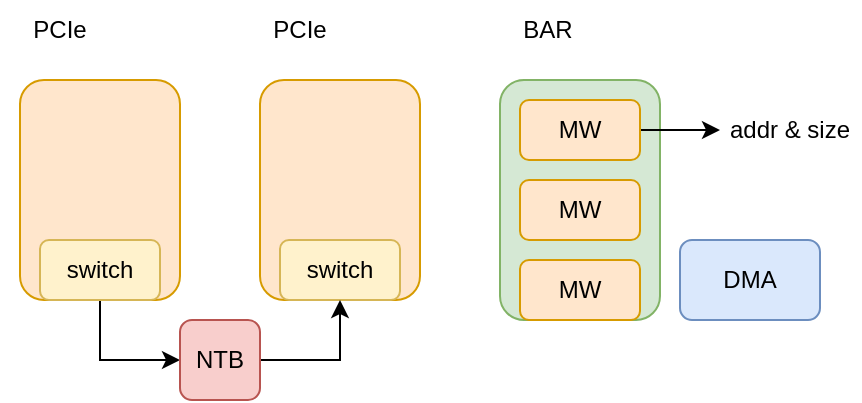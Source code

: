 <mxfile version="26.2.14">
  <diagram name="第 1 页" id="eUJRoe5F3ooiXL7w91g1">
    <mxGraphModel dx="786" dy="505" grid="1" gridSize="10" guides="1" tooltips="1" connect="1" arrows="1" fold="1" page="1" pageScale="1" pageWidth="827" pageHeight="1169" math="0" shadow="0">
      <root>
        <mxCell id="0" />
        <mxCell id="1" parent="0" />
        <mxCell id="lgDdJo2e1pRvO6nsSS1v-1" value="" style="rounded=1;whiteSpace=wrap;html=1;fillColor=#ffe6cc;strokeColor=#d79b00;" vertex="1" parent="1">
          <mxGeometry x="120" y="120" width="80" height="110" as="geometry" />
        </mxCell>
        <mxCell id="lgDdJo2e1pRvO6nsSS1v-2" value="PCIe" style="text;html=1;align=center;verticalAlign=middle;whiteSpace=wrap;rounded=0;" vertex="1" parent="1">
          <mxGeometry x="110" y="80" width="60" height="30" as="geometry" />
        </mxCell>
        <mxCell id="lgDdJo2e1pRvO6nsSS1v-3" value="" style="rounded=1;whiteSpace=wrap;html=1;fillColor=#ffe6cc;strokeColor=#d79b00;" vertex="1" parent="1">
          <mxGeometry x="240" y="120" width="80" height="110" as="geometry" />
        </mxCell>
        <mxCell id="lgDdJo2e1pRvO6nsSS1v-4" value="PCIe" style="text;html=1;align=center;verticalAlign=middle;whiteSpace=wrap;rounded=0;" vertex="1" parent="1">
          <mxGeometry x="230" y="80" width="60" height="30" as="geometry" />
        </mxCell>
        <mxCell id="lgDdJo2e1pRvO6nsSS1v-9" style="edgeStyle=orthogonalEdgeStyle;rounded=0;orthogonalLoop=1;jettySize=auto;html=1;exitX=0.5;exitY=1;exitDx=0;exitDy=0;entryX=0;entryY=0.5;entryDx=0;entryDy=0;" edge="1" parent="1" source="lgDdJo2e1pRvO6nsSS1v-5" target="lgDdJo2e1pRvO6nsSS1v-8">
          <mxGeometry relative="1" as="geometry" />
        </mxCell>
        <mxCell id="lgDdJo2e1pRvO6nsSS1v-5" value="switch" style="rounded=1;whiteSpace=wrap;html=1;fillColor=#fff2cc;strokeColor=#d6b656;" vertex="1" parent="1">
          <mxGeometry x="130" y="200" width="60" height="30" as="geometry" />
        </mxCell>
        <mxCell id="lgDdJo2e1pRvO6nsSS1v-6" value="switch" style="rounded=1;whiteSpace=wrap;html=1;fillColor=#fff2cc;strokeColor=#d6b656;" vertex="1" parent="1">
          <mxGeometry x="250" y="200" width="60" height="30" as="geometry" />
        </mxCell>
        <mxCell id="lgDdJo2e1pRvO6nsSS1v-10" style="edgeStyle=orthogonalEdgeStyle;rounded=0;orthogonalLoop=1;jettySize=auto;html=1;exitX=1;exitY=0.5;exitDx=0;exitDy=0;entryX=0.5;entryY=1;entryDx=0;entryDy=0;" edge="1" parent="1" source="lgDdJo2e1pRvO6nsSS1v-8" target="lgDdJo2e1pRvO6nsSS1v-6">
          <mxGeometry relative="1" as="geometry" />
        </mxCell>
        <mxCell id="lgDdJo2e1pRvO6nsSS1v-8" value="NTB" style="rounded=1;whiteSpace=wrap;html=1;fillColor=#f8cecc;strokeColor=#b85450;" vertex="1" parent="1">
          <mxGeometry x="200" y="240" width="40" height="40" as="geometry" />
        </mxCell>
        <mxCell id="lgDdJo2e1pRvO6nsSS1v-11" value="" style="rounded=1;whiteSpace=wrap;html=1;fillColor=#d5e8d4;strokeColor=#82b366;" vertex="1" parent="1">
          <mxGeometry x="360" y="120" width="80" height="120" as="geometry" />
        </mxCell>
        <mxCell id="lgDdJo2e1pRvO6nsSS1v-12" value="BAR" style="text;html=1;align=center;verticalAlign=middle;whiteSpace=wrap;rounded=0;" vertex="1" parent="1">
          <mxGeometry x="353.5" y="80" width="60" height="30" as="geometry" />
        </mxCell>
        <mxCell id="lgDdJo2e1pRvO6nsSS1v-16" style="edgeStyle=orthogonalEdgeStyle;rounded=0;orthogonalLoop=1;jettySize=auto;html=1;exitX=1;exitY=0.5;exitDx=0;exitDy=0;" edge="1" parent="1" source="lgDdJo2e1pRvO6nsSS1v-13">
          <mxGeometry relative="1" as="geometry">
            <mxPoint x="470" y="145" as="targetPoint" />
          </mxGeometry>
        </mxCell>
        <mxCell id="lgDdJo2e1pRvO6nsSS1v-13" value="MW" style="rounded=1;whiteSpace=wrap;html=1;fillColor=#ffe6cc;strokeColor=#d79b00;" vertex="1" parent="1">
          <mxGeometry x="370" y="130" width="60" height="30" as="geometry" />
        </mxCell>
        <mxCell id="lgDdJo2e1pRvO6nsSS1v-14" value="MW" style="rounded=1;whiteSpace=wrap;html=1;fillColor=#ffe6cc;strokeColor=#d79b00;" vertex="1" parent="1">
          <mxGeometry x="370" y="170" width="60" height="30" as="geometry" />
        </mxCell>
        <mxCell id="lgDdJo2e1pRvO6nsSS1v-15" value="MW" style="rounded=1;whiteSpace=wrap;html=1;fillColor=#ffe6cc;strokeColor=#d79b00;" vertex="1" parent="1">
          <mxGeometry x="370" y="210" width="60" height="30" as="geometry" />
        </mxCell>
        <mxCell id="lgDdJo2e1pRvO6nsSS1v-17" value="addr &amp;amp; size" style="text;html=1;align=center;verticalAlign=middle;whiteSpace=wrap;rounded=0;" vertex="1" parent="1">
          <mxGeometry x="470" y="130" width="70" height="30" as="geometry" />
        </mxCell>
        <mxCell id="lgDdJo2e1pRvO6nsSS1v-18" value="DMA" style="rounded=1;whiteSpace=wrap;html=1;fillColor=#dae8fc;strokeColor=#6c8ebf;" vertex="1" parent="1">
          <mxGeometry x="450" y="200" width="70" height="40" as="geometry" />
        </mxCell>
      </root>
    </mxGraphModel>
  </diagram>
</mxfile>
